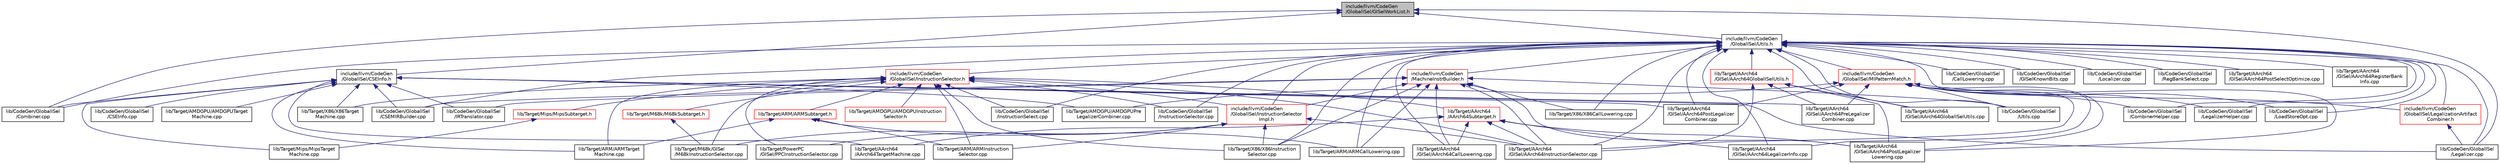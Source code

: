 digraph "include/llvm/CodeGen/GlobalISel/GISelWorkList.h"
{
 // LATEX_PDF_SIZE
  bgcolor="transparent";
  edge [fontname="Helvetica",fontsize="10",labelfontname="Helvetica",labelfontsize="10"];
  node [fontname="Helvetica",fontsize="10",shape=record];
  Node1 [label="include/llvm/CodeGen\l/GlobalISel/GISelWorkList.h",height=0.2,width=0.4,color="black", fillcolor="grey75", style="filled", fontcolor="black",tooltip=" "];
  Node1 -> Node2 [dir="back",color="midnightblue",fontsize="10",style="solid",fontname="Helvetica"];
  Node2 [label="include/llvm/CodeGen\l/GlobalISel/CSEInfo.h",height=0.2,width=0.4,color="black",URL="$CSEInfo_8h.html",tooltip=" "];
  Node2 -> Node3 [dir="back",color="midnightblue",fontsize="10",style="solid",fontname="Helvetica"];
  Node3 [label="lib/CodeGen/GlobalISel\l/Combiner.cpp",height=0.2,width=0.4,color="black",URL="$Combiner_8cpp.html",tooltip=" "];
  Node2 -> Node4 [dir="back",color="midnightblue",fontsize="10",style="solid",fontname="Helvetica"];
  Node4 [label="lib/CodeGen/GlobalISel\l/CSEInfo.cpp",height=0.2,width=0.4,color="black",URL="$CSEInfo_8cpp.html",tooltip=" "];
  Node2 -> Node5 [dir="back",color="midnightblue",fontsize="10",style="solid",fontname="Helvetica"];
  Node5 [label="lib/CodeGen/GlobalISel\l/CSEMIRBuilder.cpp",height=0.2,width=0.4,color="black",URL="$CSEMIRBuilder_8cpp.html",tooltip=" "];
  Node2 -> Node6 [dir="back",color="midnightblue",fontsize="10",style="solid",fontname="Helvetica"];
  Node6 [label="lib/CodeGen/GlobalISel\l/IRTranslator.cpp",height=0.2,width=0.4,color="black",URL="$IRTranslator_8cpp.html",tooltip=" "];
  Node2 -> Node7 [dir="back",color="midnightblue",fontsize="10",style="solid",fontname="Helvetica"];
  Node7 [label="lib/CodeGen/GlobalISel\l/Legalizer.cpp",height=0.2,width=0.4,color="black",URL="$Legalizer_8cpp.html",tooltip=" "];
  Node2 -> Node8 [dir="back",color="midnightblue",fontsize="10",style="solid",fontname="Helvetica"];
  Node8 [label="lib/Target/AArch64\l/AArch64TargetMachine.cpp",height=0.2,width=0.4,color="black",URL="$AArch64TargetMachine_8cpp.html",tooltip=" "];
  Node2 -> Node9 [dir="back",color="midnightblue",fontsize="10",style="solid",fontname="Helvetica"];
  Node9 [label="lib/Target/AArch64\l/GISel/AArch64PostLegalizer\lCombiner.cpp",height=0.2,width=0.4,color="black",URL="$AArch64PostLegalizerCombiner_8cpp.html",tooltip=" "];
  Node2 -> Node10 [dir="back",color="midnightblue",fontsize="10",style="solid",fontname="Helvetica"];
  Node10 [label="lib/Target/AArch64\l/GISel/AArch64PreLegalizer\lCombiner.cpp",height=0.2,width=0.4,color="black",URL="$AArch64PreLegalizerCombiner_8cpp.html",tooltip=" "];
  Node2 -> Node11 [dir="back",color="midnightblue",fontsize="10",style="solid",fontname="Helvetica"];
  Node11 [label="lib/Target/AMDGPU/AMDGPUPre\lLegalizerCombiner.cpp",height=0.2,width=0.4,color="black",URL="$AMDGPUPreLegalizerCombiner_8cpp.html",tooltip=" "];
  Node2 -> Node12 [dir="back",color="midnightblue",fontsize="10",style="solid",fontname="Helvetica"];
  Node12 [label="lib/Target/AMDGPU/AMDGPUTarget\lMachine.cpp",height=0.2,width=0.4,color="black",URL="$AMDGPUTargetMachine_8cpp.html",tooltip=" "];
  Node2 -> Node13 [dir="back",color="midnightblue",fontsize="10",style="solid",fontname="Helvetica"];
  Node13 [label="lib/Target/ARM/ARMTarget\lMachine.cpp",height=0.2,width=0.4,color="black",URL="$ARMTargetMachine_8cpp.html",tooltip=" "];
  Node2 -> Node14 [dir="back",color="midnightblue",fontsize="10",style="solid",fontname="Helvetica"];
  Node14 [label="lib/Target/Mips/MipsTarget\lMachine.cpp",height=0.2,width=0.4,color="black",URL="$MipsTargetMachine_8cpp.html",tooltip=" "];
  Node2 -> Node15 [dir="back",color="midnightblue",fontsize="10",style="solid",fontname="Helvetica"];
  Node15 [label="lib/Target/X86/X86Target\lMachine.cpp",height=0.2,width=0.4,color="black",URL="$X86TargetMachine_8cpp.html",tooltip=" "];
  Node1 -> Node16 [dir="back",color="midnightblue",fontsize="10",style="solid",fontname="Helvetica"];
  Node16 [label="include/llvm/CodeGen\l/GlobalISel/Utils.h",height=0.2,width=0.4,color="black",URL="$CodeGen_2GlobalISel_2Utils_8h.html",tooltip=" "];
  Node16 -> Node17 [dir="back",color="midnightblue",fontsize="10",style="solid",fontname="Helvetica"];
  Node17 [label="include/llvm/CodeGen\l/GlobalISel/InstructionSelector.h",height=0.2,width=0.4,color="red",URL="$InstructionSelector_8h.html",tooltip=" "];
  Node17 -> Node18 [dir="back",color="midnightblue",fontsize="10",style="solid",fontname="Helvetica"];
  Node18 [label="include/llvm/CodeGen\l/GlobalISel/InstructionSelector\lImpl.h",height=0.2,width=0.4,color="red",URL="$InstructionSelectorImpl_8h.html",tooltip=" "];
  Node18 -> Node19 [dir="back",color="midnightblue",fontsize="10",style="solid",fontname="Helvetica"];
  Node19 [label="lib/Target/AArch64\l/GISel/AArch64InstructionSelector.cpp",height=0.2,width=0.4,color="black",URL="$AArch64InstructionSelector_8cpp.html",tooltip=" "];
  Node18 -> Node21 [dir="back",color="midnightblue",fontsize="10",style="solid",fontname="Helvetica"];
  Node21 [label="lib/Target/ARM/ARMInstruction\lSelector.cpp",height=0.2,width=0.4,color="black",URL="$ARMInstructionSelector_8cpp.html",tooltip=" "];
  Node18 -> Node22 [dir="back",color="midnightblue",fontsize="10",style="solid",fontname="Helvetica"];
  Node22 [label="lib/Target/M68k/GISel\l/M68kInstructionSelector.cpp",height=0.2,width=0.4,color="black",URL="$M68kInstructionSelector_8cpp.html",tooltip=" "];
  Node18 -> Node24 [dir="back",color="midnightblue",fontsize="10",style="solid",fontname="Helvetica"];
  Node24 [label="lib/Target/PowerPC\l/GISel/PPCInstructionSelector.cpp",height=0.2,width=0.4,color="black",URL="$PPCInstructionSelector_8cpp.html",tooltip=" "];
  Node18 -> Node27 [dir="back",color="midnightblue",fontsize="10",style="solid",fontname="Helvetica"];
  Node27 [label="lib/Target/X86/X86Instruction\lSelector.cpp",height=0.2,width=0.4,color="black",URL="$X86InstructionSelector_8cpp.html",tooltip=" "];
  Node17 -> Node28 [dir="back",color="midnightblue",fontsize="10",style="solid",fontname="Helvetica"];
  Node28 [label="lib/CodeGen/GlobalISel\l/InstructionSelect.cpp",height=0.2,width=0.4,color="black",URL="$InstructionSelect_8cpp.html",tooltip=" "];
  Node17 -> Node29 [dir="back",color="midnightblue",fontsize="10",style="solid",fontname="Helvetica"];
  Node29 [label="lib/CodeGen/GlobalISel\l/InstructionSelector.cpp",height=0.2,width=0.4,color="black",URL="$InstructionSelector_8cpp.html",tooltip=" "];
  Node17 -> Node30 [dir="back",color="midnightblue",fontsize="10",style="solid",fontname="Helvetica"];
  Node30 [label="lib/Target/AArch64\l/AArch64Subtarget.h",height=0.2,width=0.4,color="red",URL="$AArch64Subtarget_8h.html",tooltip=" "];
  Node30 -> Node8 [dir="back",color="midnightblue",fontsize="10",style="solid",fontname="Helvetica"];
  Node30 -> Node65 [dir="back",color="midnightblue",fontsize="10",style="solid",fontname="Helvetica"];
  Node65 [label="lib/Target/AArch64\l/GISel/AArch64CallLowering.cpp",height=0.2,width=0.4,color="black",URL="$AArch64CallLowering_8cpp.html",tooltip=" "];
  Node30 -> Node19 [dir="back",color="midnightblue",fontsize="10",style="solid",fontname="Helvetica"];
  Node30 -> Node66 [dir="back",color="midnightblue",fontsize="10",style="solid",fontname="Helvetica"];
  Node66 [label="lib/Target/AArch64\l/GISel/AArch64LegalizerInfo.cpp",height=0.2,width=0.4,color="black",URL="$AArch64LegalizerInfo_8cpp.html",tooltip=" "];
  Node30 -> Node52 [dir="back",color="midnightblue",fontsize="10",style="solid",fontname="Helvetica"];
  Node52 [label="lib/Target/AArch64\l/GISel/AArch64PostLegalizer\lLowering.cpp",height=0.2,width=0.4,color="black",URL="$AArch64PostLegalizerLowering_8cpp.html",tooltip=" "];
  Node17 -> Node19 [dir="back",color="midnightblue",fontsize="10",style="solid",fontname="Helvetica"];
  Node17 -> Node68 [dir="back",color="midnightblue",fontsize="10",style="solid",fontname="Helvetica"];
  Node68 [label="lib/Target/AMDGPU/AMDGPUInstruction\lSelector.h",height=0.2,width=0.4,color="red",URL="$AMDGPUInstructionSelector_8h.html",tooltip=" "];
  Node17 -> Node70 [dir="back",color="midnightblue",fontsize="10",style="solid",fontname="Helvetica"];
  Node70 [label="lib/Target/ARM/ARMSubtarget.h",height=0.2,width=0.4,color="red",URL="$ARMSubtarget_8h.html",tooltip=" "];
  Node70 -> Node89 [dir="back",color="midnightblue",fontsize="10",style="solid",fontname="Helvetica"];
  Node89 [label="lib/Target/ARM/ARMCallLowering.cpp",height=0.2,width=0.4,color="black",URL="$ARMCallLowering_8cpp.html",tooltip=" "];
  Node70 -> Node21 [dir="back",color="midnightblue",fontsize="10",style="solid",fontname="Helvetica"];
  Node70 -> Node13 [dir="back",color="midnightblue",fontsize="10",style="solid",fontname="Helvetica"];
  Node17 -> Node21 [dir="back",color="midnightblue",fontsize="10",style="solid",fontname="Helvetica"];
  Node17 -> Node13 [dir="back",color="midnightblue",fontsize="10",style="solid",fontname="Helvetica"];
  Node17 -> Node22 [dir="back",color="midnightblue",fontsize="10",style="solid",fontname="Helvetica"];
  Node17 -> Node115 [dir="back",color="midnightblue",fontsize="10",style="solid",fontname="Helvetica"];
  Node115 [label="lib/Target/M68k/M68kSubtarget.h",height=0.2,width=0.4,color="red",URL="$M68kSubtarget_8h.html",tooltip=" "];
  Node115 -> Node22 [dir="back",color="midnightblue",fontsize="10",style="solid",fontname="Helvetica"];
  Node17 -> Node134 [dir="back",color="midnightblue",fontsize="10",style="solid",fontname="Helvetica"];
  Node134 [label="lib/Target/Mips/MipsSubtarget.h",height=0.2,width=0.4,color="red",URL="$MipsSubtarget_8h.html",tooltip=" "];
  Node134 -> Node14 [dir="back",color="midnightblue",fontsize="10",style="solid",fontname="Helvetica"];
  Node17 -> Node24 [dir="back",color="midnightblue",fontsize="10",style="solid",fontname="Helvetica"];
  Node17 -> Node27 [dir="back",color="midnightblue",fontsize="10",style="solid",fontname="Helvetica"];
  Node17 -> Node15 [dir="back",color="midnightblue",fontsize="10",style="solid",fontname="Helvetica"];
  Node16 -> Node18 [dir="back",color="midnightblue",fontsize="10",style="solid",fontname="Helvetica"];
  Node16 -> Node222 [dir="back",color="midnightblue",fontsize="10",style="solid",fontname="Helvetica"];
  Node222 [label="include/llvm/CodeGen\l/GlobalISel/LegalizationArtifact\lCombiner.h",height=0.2,width=0.4,color="red",URL="$LegalizationArtifactCombiner_8h.html",tooltip=" "];
  Node222 -> Node7 [dir="back",color="midnightblue",fontsize="10",style="solid",fontname="Helvetica"];
  Node16 -> Node223 [dir="back",color="midnightblue",fontsize="10",style="solid",fontname="Helvetica"];
  Node223 [label="include/llvm/CodeGen\l/GlobalISel/MIPatternMatch.h",height=0.2,width=0.4,color="red",URL="$MIPatternMatch_8h.html",tooltip=" "];
  Node223 -> Node222 [dir="back",color="midnightblue",fontsize="10",style="solid",fontname="Helvetica"];
  Node223 -> Node224 [dir="back",color="midnightblue",fontsize="10",style="solid",fontname="Helvetica"];
  Node224 [label="lib/CodeGen/GlobalISel\l/CombinerHelper.cpp",height=0.2,width=0.4,color="black",URL="$CombinerHelper_8cpp.html",tooltip=" "];
  Node223 -> Node225 [dir="back",color="midnightblue",fontsize="10",style="solid",fontname="Helvetica"];
  Node225 [label="lib/CodeGen/GlobalISel\l/LegalizerHelper.cpp",height=0.2,width=0.4,color="black",URL="$LegalizerHelper_8cpp.html",tooltip=" "];
  Node223 -> Node226 [dir="back",color="midnightblue",fontsize="10",style="solid",fontname="Helvetica"];
  Node226 [label="lib/CodeGen/GlobalISel\l/LoadStoreOpt.cpp",height=0.2,width=0.4,color="black",URL="$LoadStoreOpt_8cpp.html",tooltip=" "];
  Node223 -> Node227 [dir="back",color="midnightblue",fontsize="10",style="solid",fontname="Helvetica"];
  Node227 [label="lib/CodeGen/GlobalISel\l/Utils.cpp",height=0.2,width=0.4,color="black",URL="$CodeGen_2GlobalISel_2Utils_8cpp.html",tooltip=" "];
  Node223 -> Node19 [dir="back",color="midnightblue",fontsize="10",style="solid",fontname="Helvetica"];
  Node223 -> Node66 [dir="back",color="midnightblue",fontsize="10",style="solid",fontname="Helvetica"];
  Node223 -> Node9 [dir="back",color="midnightblue",fontsize="10",style="solid",fontname="Helvetica"];
  Node223 -> Node52 [dir="back",color="midnightblue",fontsize="10",style="solid",fontname="Helvetica"];
  Node223 -> Node10 [dir="back",color="midnightblue",fontsize="10",style="solid",fontname="Helvetica"];
  Node223 -> Node11 [dir="back",color="midnightblue",fontsize="10",style="solid",fontname="Helvetica"];
  Node16 -> Node235 [dir="back",color="midnightblue",fontsize="10",style="solid",fontname="Helvetica"];
  Node235 [label="include/llvm/CodeGen\l/MachineInstrBuilder.h",height=0.2,width=0.4,color="red",URL="$MachineInstrBuilder_8h.html",tooltip=" "];
  Node235 -> Node18 [dir="back",color="midnightblue",fontsize="10",style="solid",fontname="Helvetica"];
  Node235 -> Node5 [dir="back",color="midnightblue",fontsize="10",style="solid",fontname="Helvetica"];
  Node235 -> Node6 [dir="back",color="midnightblue",fontsize="10",style="solid",fontname="Helvetica"];
  Node235 -> Node227 [dir="back",color="midnightblue",fontsize="10",style="solid",fontname="Helvetica"];
  Node235 -> Node65 [dir="back",color="midnightblue",fontsize="10",style="solid",fontname="Helvetica"];
  Node235 -> Node19 [dir="back",color="midnightblue",fontsize="10",style="solid",fontname="Helvetica"];
  Node235 -> Node52 [dir="back",color="midnightblue",fontsize="10",style="solid",fontname="Helvetica"];
  Node235 -> Node89 [dir="back",color="midnightblue",fontsize="10",style="solid",fontname="Helvetica"];
  Node235 -> Node271 [dir="back",color="midnightblue",fontsize="10",style="solid",fontname="Helvetica"];
  Node271 [label="lib/Target/X86/X86CallLowering.cpp",height=0.2,width=0.4,color="black",URL="$X86CallLowering_8cpp.html",tooltip=" "];
  Node235 -> Node27 [dir="back",color="midnightblue",fontsize="10",style="solid",fontname="Helvetica"];
  Node16 -> Node252 [dir="back",color="midnightblue",fontsize="10",style="solid",fontname="Helvetica"];
  Node252 [label="lib/CodeGen/GlobalISel\l/CallLowering.cpp",height=0.2,width=0.4,color="black",URL="$CallLowering_8cpp.html",tooltip=" "];
  Node16 -> Node3 [dir="back",color="midnightblue",fontsize="10",style="solid",fontname="Helvetica"];
  Node16 -> Node224 [dir="back",color="midnightblue",fontsize="10",style="solid",fontname="Helvetica"];
  Node16 -> Node5 [dir="back",color="midnightblue",fontsize="10",style="solid",fontname="Helvetica"];
  Node16 -> Node924 [dir="back",color="midnightblue",fontsize="10",style="solid",fontname="Helvetica"];
  Node924 [label="lib/CodeGen/GlobalISel\l/GISelKnownBits.cpp",height=0.2,width=0.4,color="black",URL="$GISelKnownBits_8cpp.html",tooltip=" "];
  Node16 -> Node28 [dir="back",color="midnightblue",fontsize="10",style="solid",fontname="Helvetica"];
  Node16 -> Node29 [dir="back",color="midnightblue",fontsize="10",style="solid",fontname="Helvetica"];
  Node16 -> Node7 [dir="back",color="midnightblue",fontsize="10",style="solid",fontname="Helvetica"];
  Node16 -> Node225 [dir="back",color="midnightblue",fontsize="10",style="solid",fontname="Helvetica"];
  Node16 -> Node226 [dir="back",color="midnightblue",fontsize="10",style="solid",fontname="Helvetica"];
  Node16 -> Node925 [dir="back",color="midnightblue",fontsize="10",style="solid",fontname="Helvetica"];
  Node925 [label="lib/CodeGen/GlobalISel\l/Localizer.cpp",height=0.2,width=0.4,color="black",URL="$Localizer_8cpp.html",tooltip=" "];
  Node16 -> Node249 [dir="back",color="midnightblue",fontsize="10",style="solid",fontname="Helvetica"];
  Node249 [label="lib/CodeGen/GlobalISel\l/RegBankSelect.cpp",height=0.2,width=0.4,color="black",URL="$RegBankSelect_8cpp.html",tooltip=" "];
  Node16 -> Node227 [dir="back",color="midnightblue",fontsize="10",style="solid",fontname="Helvetica"];
  Node16 -> Node65 [dir="back",color="midnightblue",fontsize="10",style="solid",fontname="Helvetica"];
  Node16 -> Node255 [dir="back",color="midnightblue",fontsize="10",style="solid",fontname="Helvetica"];
  Node255 [label="lib/Target/AArch64\l/GISel/AArch64GlobalISelUtils.h",height=0.2,width=0.4,color="red",URL="$AArch64GlobalISelUtils_8h.html",tooltip=" "];
  Node255 -> Node256 [dir="back",color="midnightblue",fontsize="10",style="solid",fontname="Helvetica"];
  Node256 [label="lib/Target/AArch64\l/GISel/AArch64GlobalISelUtils.cpp",height=0.2,width=0.4,color="black",URL="$AArch64GlobalISelUtils_8cpp.html",tooltip=" "];
  Node255 -> Node19 [dir="back",color="midnightblue",fontsize="10",style="solid",fontname="Helvetica"];
  Node255 -> Node52 [dir="back",color="midnightblue",fontsize="10",style="solid",fontname="Helvetica"];
  Node255 -> Node10 [dir="back",color="midnightblue",fontsize="10",style="solid",fontname="Helvetica"];
  Node16 -> Node256 [dir="back",color="midnightblue",fontsize="10",style="solid",fontname="Helvetica"];
  Node16 -> Node19 [dir="back",color="midnightblue",fontsize="10",style="solid",fontname="Helvetica"];
  Node16 -> Node66 [dir="back",color="midnightblue",fontsize="10",style="solid",fontname="Helvetica"];
  Node16 -> Node9 [dir="back",color="midnightblue",fontsize="10",style="solid",fontname="Helvetica"];
  Node16 -> Node52 [dir="back",color="midnightblue",fontsize="10",style="solid",fontname="Helvetica"];
  Node16 -> Node53 [dir="back",color="midnightblue",fontsize="10",style="solid",fontname="Helvetica"];
  Node53 [label="lib/Target/AArch64\l/GISel/AArch64PostSelectOptimize.cpp",height=0.2,width=0.4,color="black",URL="$AArch64PostSelectOptimize_8cpp.html",tooltip=" "];
  Node16 -> Node926 [dir="back",color="midnightblue",fontsize="10",style="solid",fontname="Helvetica"];
  Node926 [label="lib/Target/AArch64\l/GISel/AArch64RegisterBank\lInfo.cpp",height=0.2,width=0.4,color="black",URL="$AArch64RegisterBankInfo_8cpp.html",tooltip=" "];
  Node16 -> Node89 [dir="back",color="midnightblue",fontsize="10",style="solid",fontname="Helvetica"];
  Node16 -> Node271 [dir="back",color="midnightblue",fontsize="10",style="solid",fontname="Helvetica"];
  Node16 -> Node27 [dir="back",color="midnightblue",fontsize="10",style="solid",fontname="Helvetica"];
  Node1 -> Node3 [dir="back",color="midnightblue",fontsize="10",style="solid",fontname="Helvetica"];
  Node1 -> Node7 [dir="back",color="midnightblue",fontsize="10",style="solid",fontname="Helvetica"];
}
